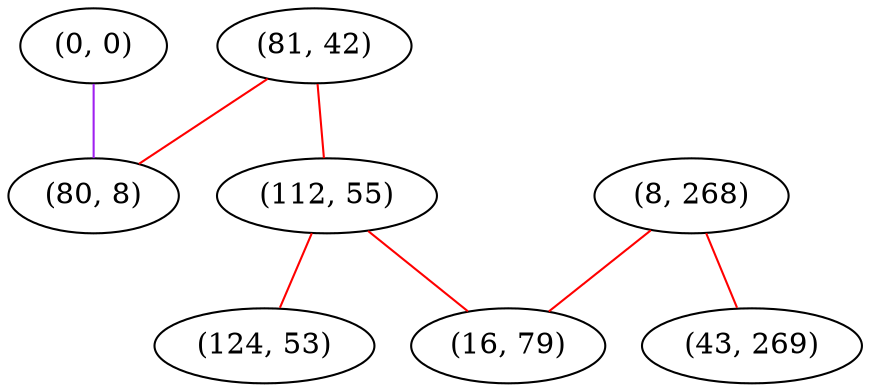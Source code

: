 graph "" {
"(0, 0)";
"(8, 268)";
"(81, 42)";
"(80, 8)";
"(112, 55)";
"(124, 53)";
"(16, 79)";
"(43, 269)";
"(0, 0)" -- "(80, 8)"  [color=purple, key=0, weight=4];
"(8, 268)" -- "(16, 79)"  [color=red, key=0, weight=1];
"(8, 268)" -- "(43, 269)"  [color=red, key=0, weight=1];
"(81, 42)" -- "(80, 8)"  [color=red, key=0, weight=1];
"(81, 42)" -- "(112, 55)"  [color=red, key=0, weight=1];
"(112, 55)" -- "(124, 53)"  [color=red, key=0, weight=1];
"(112, 55)" -- "(16, 79)"  [color=red, key=0, weight=1];
}
